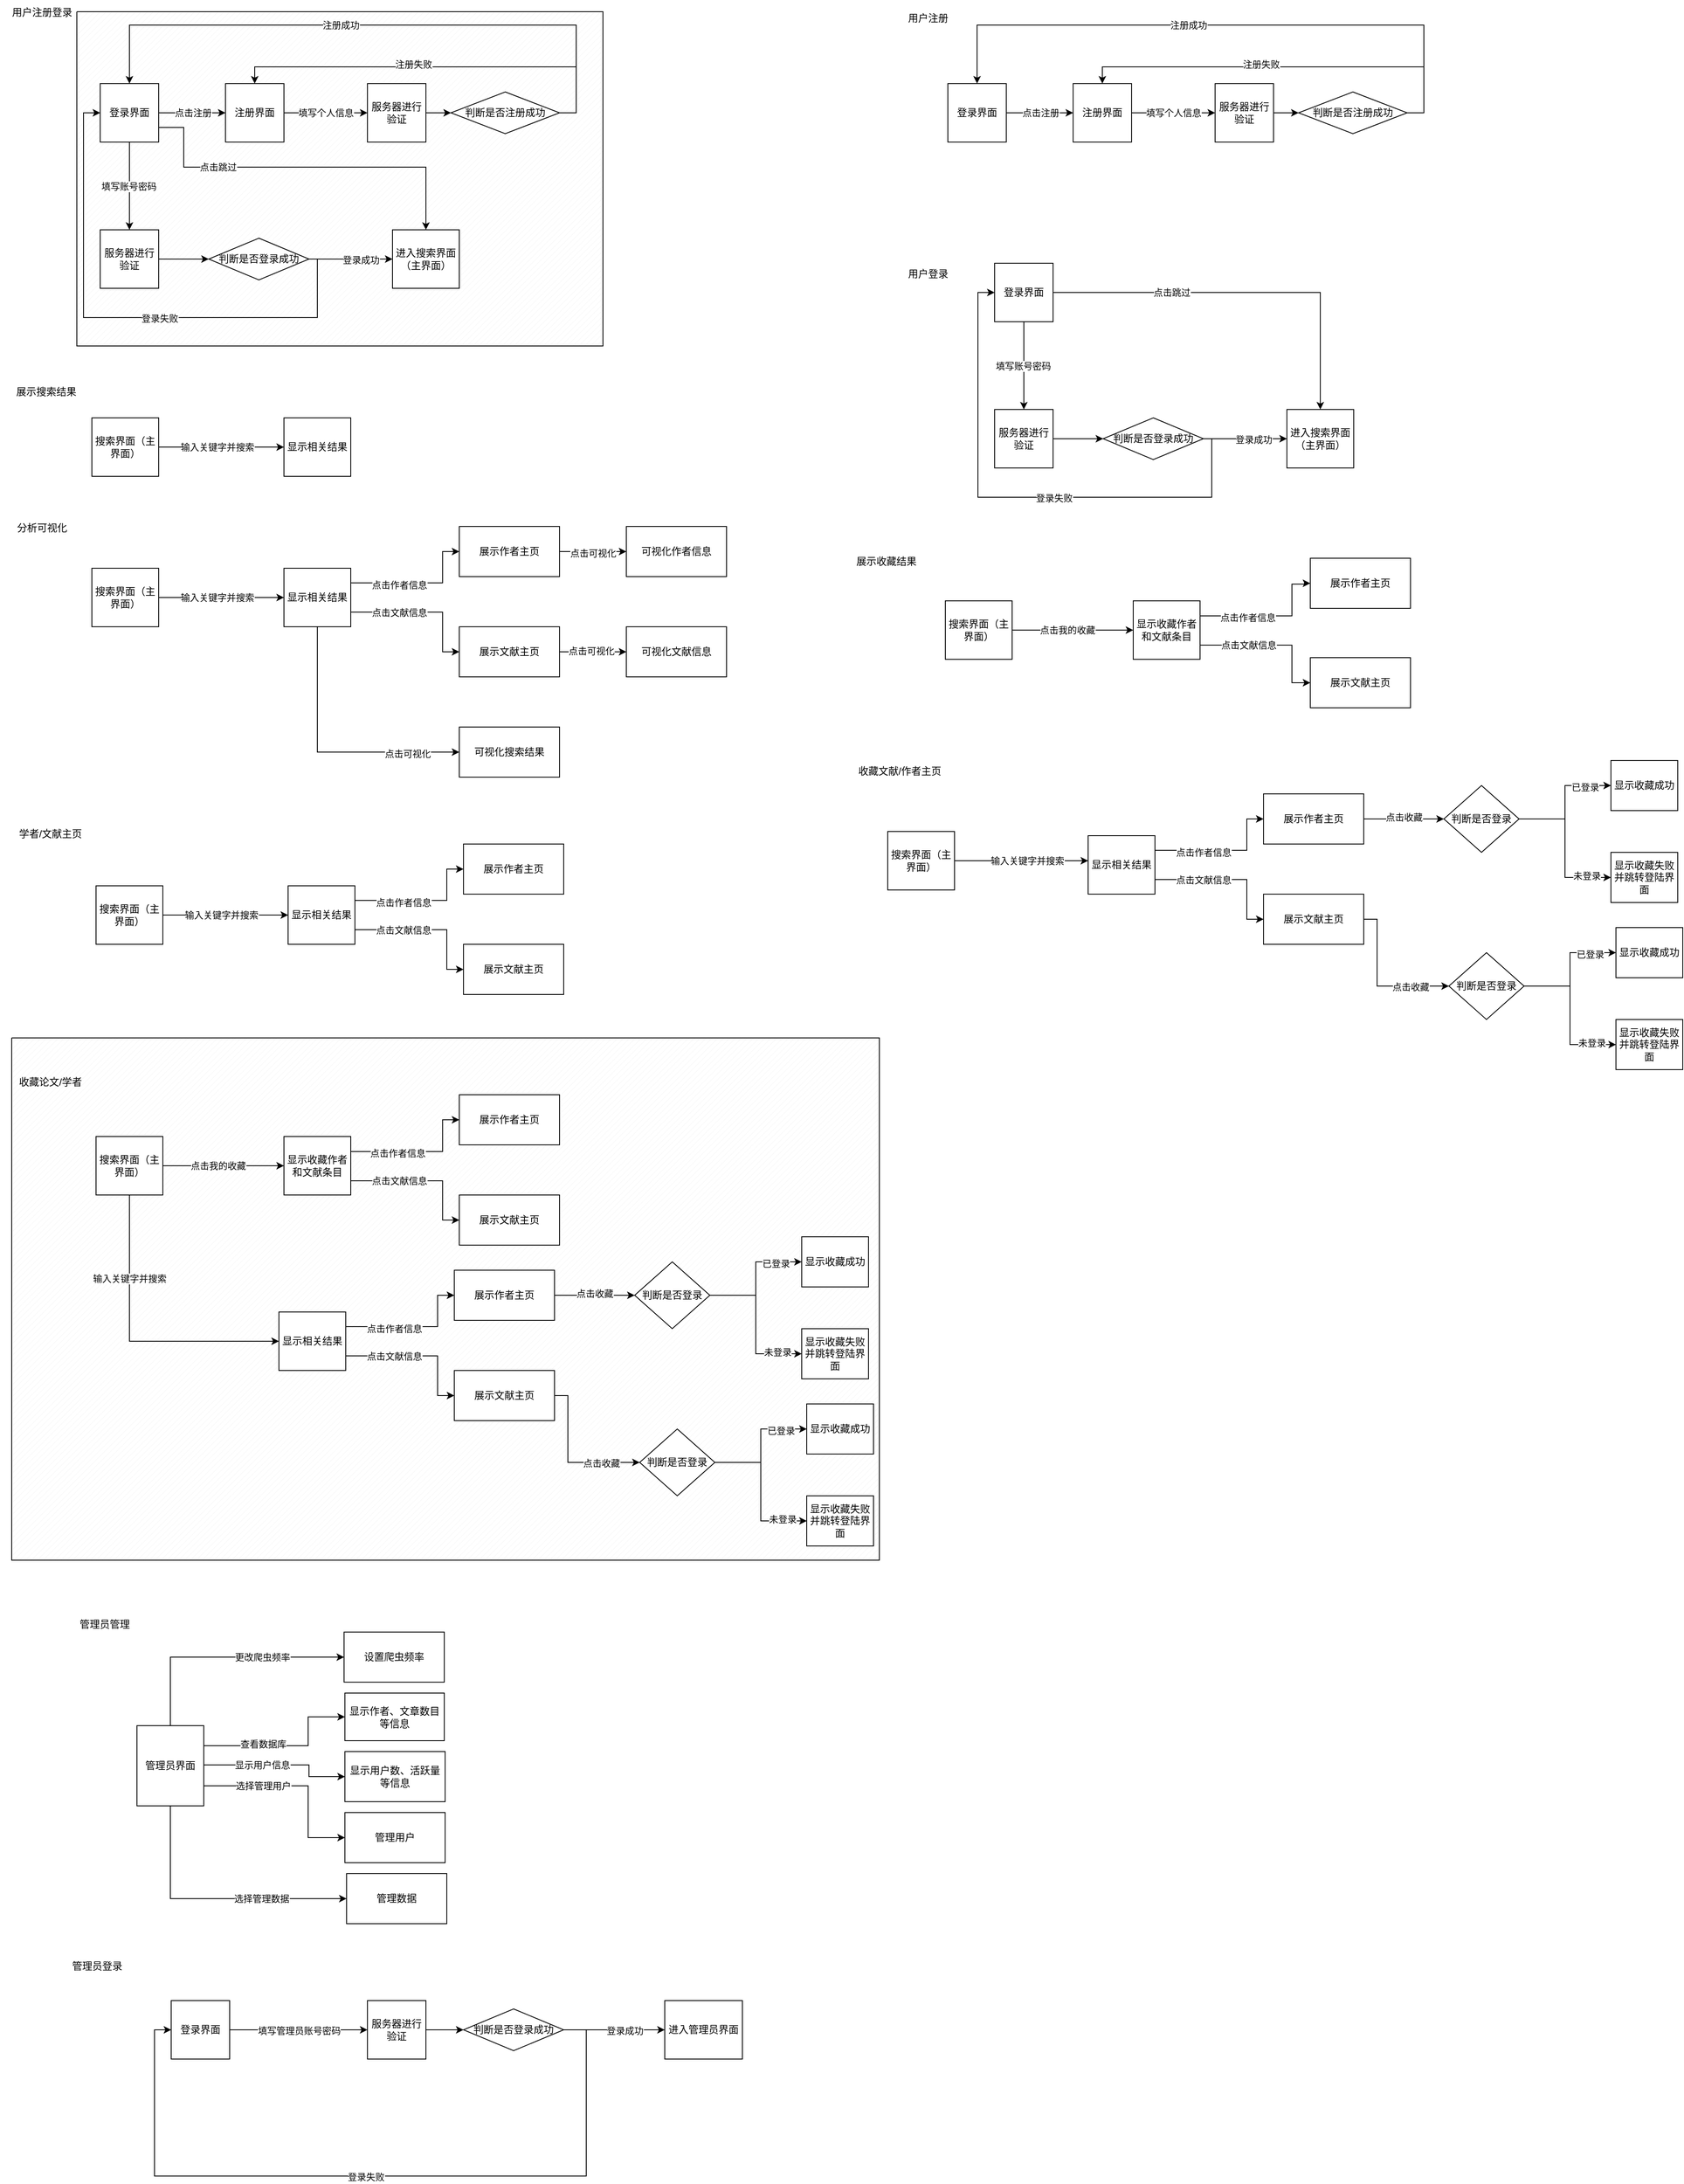 <mxfile version="21.6.8" type="device">
  <diagram name="第 1 页" id="cYKrTgz1fbFwJfubfMEa">
    <mxGraphModel dx="1202" dy="225" grid="0" gridSize="10" guides="1" tooltips="1" connect="1" arrows="1" fold="1" page="1" pageScale="1" pageWidth="827" pageHeight="1169" math="0" shadow="0">
      <root>
        <mxCell id="0" />
        <mxCell id="1" parent="0" />
        <mxCell id="VFHoytOHgN3HMJNmlEsa-107" value="" style="verticalLabelPosition=bottom;verticalAlign=top;html=1;shape=mxgraph.basic.patternFillRect;fillStyle=diag;step=5;fillStrokeWidth=0.2;fillStrokeColor=#dddddd;" vertex="1" parent="1">
          <mxGeometry x="4" y="1242" width="1039" height="625" as="geometry" />
        </mxCell>
        <mxCell id="VFHoytOHgN3HMJNmlEsa-35" value="" style="verticalLabelPosition=bottom;verticalAlign=top;html=1;shape=mxgraph.basic.patternFillRect;fillStyle=diag;step=5;fillStrokeWidth=0.2;fillStrokeColor=#dddddd;" vertex="1" parent="1">
          <mxGeometry x="82" y="14" width="630" height="400" as="geometry" />
        </mxCell>
        <mxCell id="Nai7kdZPAm9K7ObU5J8V-20" value="用户注册登录" style="text;html=1;align=center;verticalAlign=middle;resizable=0;points=[];autosize=1;strokeColor=none;fillColor=none;" parent="1" vertex="1">
          <mxGeometry x="-10" width="100" height="30" as="geometry" />
        </mxCell>
        <mxCell id="Nai7kdZPAm9K7ObU5J8V-24" style="edgeStyle=orthogonalEdgeStyle;rounded=0;orthogonalLoop=1;jettySize=auto;html=1;entryX=0;entryY=0.5;entryDx=0;entryDy=0;" parent="1" source="Nai7kdZPAm9K7ObU5J8V-21" target="Nai7kdZPAm9K7ObU5J8V-23" edge="1">
          <mxGeometry relative="1" as="geometry" />
        </mxCell>
        <mxCell id="Nai7kdZPAm9K7ObU5J8V-25" value="点击注册" style="edgeLabel;html=1;align=center;verticalAlign=middle;resizable=0;points=[];" parent="Nai7kdZPAm9K7ObU5J8V-24" vertex="1" connectable="0">
          <mxGeometry x="0.02" relative="1" as="geometry">
            <mxPoint as="offset" />
          </mxGeometry>
        </mxCell>
        <mxCell id="Nai7kdZPAm9K7ObU5J8V-32" style="edgeStyle=orthogonalEdgeStyle;rounded=0;orthogonalLoop=1;jettySize=auto;html=1;entryX=0.5;entryY=0;entryDx=0;entryDy=0;" parent="1" source="Nai7kdZPAm9K7ObU5J8V-21" target="Nai7kdZPAm9K7ObU5J8V-31" edge="1">
          <mxGeometry relative="1" as="geometry" />
        </mxCell>
        <mxCell id="Nai7kdZPAm9K7ObU5J8V-35" value="填写账号密码" style="edgeLabel;html=1;align=center;verticalAlign=middle;resizable=0;points=[];" parent="Nai7kdZPAm9K7ObU5J8V-32" vertex="1" connectable="0">
          <mxGeometry y="-1" relative="1" as="geometry">
            <mxPoint as="offset" />
          </mxGeometry>
        </mxCell>
        <mxCell id="Nai7kdZPAm9K7ObU5J8V-52" style="edgeStyle=orthogonalEdgeStyle;rounded=0;orthogonalLoop=1;jettySize=auto;html=1;exitX=1;exitY=0.75;exitDx=0;exitDy=0;entryX=0.5;entryY=0;entryDx=0;entryDy=0;" parent="1" source="Nai7kdZPAm9K7ObU5J8V-21" target="Nai7kdZPAm9K7ObU5J8V-40" edge="1">
          <mxGeometry relative="1" as="geometry">
            <Array as="points">
              <mxPoint x="210" y="153" />
              <mxPoint x="210" y="200" />
              <mxPoint x="500" y="200" />
            </Array>
          </mxGeometry>
        </mxCell>
        <mxCell id="Nai7kdZPAm9K7ObU5J8V-53" value="点击跳过" style="edgeLabel;html=1;align=center;verticalAlign=middle;resizable=0;points=[];" parent="Nai7kdZPAm9K7ObU5J8V-52" vertex="1" connectable="0">
          <mxGeometry x="-0.596" y="2" relative="1" as="geometry">
            <mxPoint x="29" y="2" as="offset" />
          </mxGeometry>
        </mxCell>
        <mxCell id="Nai7kdZPAm9K7ObU5J8V-21" value="登录界面" style="rounded=0;whiteSpace=wrap;html=1;" parent="1" vertex="1">
          <mxGeometry x="110" y="100" width="70" height="70" as="geometry" />
        </mxCell>
        <mxCell id="Nai7kdZPAm9K7ObU5J8V-28" style="edgeStyle=orthogonalEdgeStyle;rounded=0;orthogonalLoop=1;jettySize=auto;html=1;entryX=0;entryY=0.5;entryDx=0;entryDy=0;" parent="1" source="Nai7kdZPAm9K7ObU5J8V-23" target="Nai7kdZPAm9K7ObU5J8V-27" edge="1">
          <mxGeometry relative="1" as="geometry" />
        </mxCell>
        <mxCell id="Nai7kdZPAm9K7ObU5J8V-29" value="填写个人信息" style="edgeLabel;html=1;align=center;verticalAlign=middle;resizable=0;points=[];" parent="Nai7kdZPAm9K7ObU5J8V-28" vertex="1" connectable="0">
          <mxGeometry x="-0.304" y="-4" relative="1" as="geometry">
            <mxPoint x="15" y="-4" as="offset" />
          </mxGeometry>
        </mxCell>
        <mxCell id="Nai7kdZPAm9K7ObU5J8V-23" value="注册界面" style="rounded=0;whiteSpace=wrap;html=1;" parent="1" vertex="1">
          <mxGeometry x="260" y="100" width="70" height="70" as="geometry" />
        </mxCell>
        <mxCell id="Nai7kdZPAm9K7ObU5J8V-44" style="edgeStyle=orthogonalEdgeStyle;rounded=0;orthogonalLoop=1;jettySize=auto;html=1;entryX=0;entryY=0.5;entryDx=0;entryDy=0;" parent="1" source="Nai7kdZPAm9K7ObU5J8V-27" target="Nai7kdZPAm9K7ObU5J8V-43" edge="1">
          <mxGeometry relative="1" as="geometry" />
        </mxCell>
        <mxCell id="Nai7kdZPAm9K7ObU5J8V-27" value="服务器进行验证" style="rounded=0;whiteSpace=wrap;html=1;" parent="1" vertex="1">
          <mxGeometry x="430" y="100" width="70" height="70" as="geometry" />
        </mxCell>
        <mxCell id="Nai7kdZPAm9K7ObU5J8V-37" style="edgeStyle=orthogonalEdgeStyle;rounded=0;orthogonalLoop=1;jettySize=auto;html=1;entryX=0;entryY=0.5;entryDx=0;entryDy=0;" parent="1" source="Nai7kdZPAm9K7ObU5J8V-31" target="Nai7kdZPAm9K7ObU5J8V-36" edge="1">
          <mxGeometry relative="1" as="geometry" />
        </mxCell>
        <mxCell id="Nai7kdZPAm9K7ObU5J8V-31" value="服务器进行验证" style="rounded=0;whiteSpace=wrap;html=1;" parent="1" vertex="1">
          <mxGeometry x="110" y="275" width="70" height="70" as="geometry" />
        </mxCell>
        <mxCell id="Nai7kdZPAm9K7ObU5J8V-38" style="edgeStyle=orthogonalEdgeStyle;rounded=0;orthogonalLoop=1;jettySize=auto;html=1;entryX=0;entryY=0.5;entryDx=0;entryDy=0;exitX=1;exitY=0.5;exitDx=0;exitDy=0;" parent="1" source="Nai7kdZPAm9K7ObU5J8V-36" target="Nai7kdZPAm9K7ObU5J8V-21" edge="1">
          <mxGeometry relative="1" as="geometry">
            <Array as="points">
              <mxPoint x="370" y="310" />
              <mxPoint x="370" y="380" />
              <mxPoint x="90" y="380" />
              <mxPoint x="90" y="135" />
            </Array>
          </mxGeometry>
        </mxCell>
        <mxCell id="Nai7kdZPAm9K7ObU5J8V-39" value="登录失败" style="edgeLabel;html=1;align=center;verticalAlign=middle;resizable=0;points=[];" parent="Nai7kdZPAm9K7ObU5J8V-38" vertex="1" connectable="0">
          <mxGeometry x="-0.139" y="1" relative="1" as="geometry">
            <mxPoint as="offset" />
          </mxGeometry>
        </mxCell>
        <mxCell id="Nai7kdZPAm9K7ObU5J8V-41" style="edgeStyle=orthogonalEdgeStyle;rounded=0;orthogonalLoop=1;jettySize=auto;html=1;entryX=0;entryY=0.5;entryDx=0;entryDy=0;" parent="1" source="Nai7kdZPAm9K7ObU5J8V-36" target="Nai7kdZPAm9K7ObU5J8V-40" edge="1">
          <mxGeometry relative="1" as="geometry" />
        </mxCell>
        <mxCell id="Nai7kdZPAm9K7ObU5J8V-42" value="登录成功" style="edgeLabel;html=1;align=center;verticalAlign=middle;resizable=0;points=[];" parent="Nai7kdZPAm9K7ObU5J8V-41" vertex="1" connectable="0">
          <mxGeometry x="0.24" y="-1" relative="1" as="geometry">
            <mxPoint as="offset" />
          </mxGeometry>
        </mxCell>
        <mxCell id="Nai7kdZPAm9K7ObU5J8V-36" value="判断是否登录成功" style="rhombus;whiteSpace=wrap;html=1;" parent="1" vertex="1">
          <mxGeometry x="240" y="285" width="120" height="50" as="geometry" />
        </mxCell>
        <mxCell id="Nai7kdZPAm9K7ObU5J8V-40" value="进入搜索界面（主界面）" style="rounded=0;whiteSpace=wrap;html=1;" parent="1" vertex="1">
          <mxGeometry x="460" y="275" width="80" height="70" as="geometry" />
        </mxCell>
        <mxCell id="Nai7kdZPAm9K7ObU5J8V-45" style="edgeStyle=orthogonalEdgeStyle;rounded=0;orthogonalLoop=1;jettySize=auto;html=1;entryX=0.5;entryY=0;entryDx=0;entryDy=0;" parent="1" source="Nai7kdZPAm9K7ObU5J8V-43" target="Nai7kdZPAm9K7ObU5J8V-23" edge="1">
          <mxGeometry relative="1" as="geometry">
            <Array as="points">
              <mxPoint x="680" y="135" />
              <mxPoint x="680" y="80" />
              <mxPoint x="295" y="80" />
            </Array>
          </mxGeometry>
        </mxCell>
        <mxCell id="Nai7kdZPAm9K7ObU5J8V-46" value="注册失败" style="edgeLabel;html=1;align=center;verticalAlign=middle;resizable=0;points=[];" parent="Nai7kdZPAm9K7ObU5J8V-45" vertex="1" connectable="0">
          <mxGeometry x="0.13" y="-3" relative="1" as="geometry">
            <mxPoint x="1" as="offset" />
          </mxGeometry>
        </mxCell>
        <mxCell id="Nai7kdZPAm9K7ObU5J8V-49" style="edgeStyle=orthogonalEdgeStyle;rounded=0;orthogonalLoop=1;jettySize=auto;html=1;entryX=0.5;entryY=0;entryDx=0;entryDy=0;" parent="1" source="Nai7kdZPAm9K7ObU5J8V-43" target="Nai7kdZPAm9K7ObU5J8V-21" edge="1">
          <mxGeometry relative="1" as="geometry">
            <Array as="points">
              <mxPoint x="680" y="135" />
              <mxPoint x="680" y="30" />
              <mxPoint x="145" y="30" />
            </Array>
          </mxGeometry>
        </mxCell>
        <mxCell id="Nai7kdZPAm9K7ObU5J8V-50" value="注册成功" style="edgeLabel;html=1;align=center;verticalAlign=middle;resizable=0;points=[];" parent="Nai7kdZPAm9K7ObU5J8V-49" vertex="1" connectable="0">
          <mxGeometry x="0.116" relative="1" as="geometry">
            <mxPoint as="offset" />
          </mxGeometry>
        </mxCell>
        <mxCell id="Nai7kdZPAm9K7ObU5J8V-43" value="判断是否注册成功" style="rhombus;whiteSpace=wrap;html=1;" parent="1" vertex="1">
          <mxGeometry x="530" y="110" width="130" height="50" as="geometry" />
        </mxCell>
        <mxCell id="Nai7kdZPAm9K7ObU5J8V-58" style="edgeStyle=orthogonalEdgeStyle;rounded=0;orthogonalLoop=1;jettySize=auto;html=1;" parent="1" source="Nai7kdZPAm9K7ObU5J8V-54" target="Nai7kdZPAm9K7ObU5J8V-57" edge="1">
          <mxGeometry relative="1" as="geometry" />
        </mxCell>
        <mxCell id="Nai7kdZPAm9K7ObU5J8V-59" value="输入关键字并搜索" style="edgeLabel;html=1;align=center;verticalAlign=middle;resizable=0;points=[];" parent="Nai7kdZPAm9K7ObU5J8V-58" vertex="1" connectable="0">
          <mxGeometry x="-0.418" y="-1" relative="1" as="geometry">
            <mxPoint x="26" y="-1" as="offset" />
          </mxGeometry>
        </mxCell>
        <mxCell id="Nai7kdZPAm9K7ObU5J8V-54" value="搜索界面（主界面）" style="rounded=0;whiteSpace=wrap;html=1;" parent="1" vertex="1">
          <mxGeometry x="100" y="500" width="80" height="70" as="geometry" />
        </mxCell>
        <mxCell id="Nai7kdZPAm9K7ObU5J8V-55" value="&lt;div&gt;展示搜索结果&lt;/div&gt;" style="text;html=1;align=center;verticalAlign=middle;resizable=0;points=[];autosize=1;strokeColor=none;fillColor=none;" parent="1" vertex="1">
          <mxGeometry y="456" width="90" height="26" as="geometry" />
        </mxCell>
        <mxCell id="Nai7kdZPAm9K7ObU5J8V-57" value="显示相关结果" style="rounded=0;whiteSpace=wrap;html=1;" parent="1" vertex="1">
          <mxGeometry x="330" y="500" width="80" height="70" as="geometry" />
        </mxCell>
        <mxCell id="Nai7kdZPAm9K7ObU5J8V-60" value="&lt;div&gt;分析可视化&lt;/div&gt;&lt;div&gt;&lt;br&gt;&lt;/div&gt;" style="text;html=1;align=center;verticalAlign=middle;resizable=0;points=[];autosize=1;strokeColor=none;fillColor=none;" parent="1" vertex="1">
          <mxGeometry y="619" width="80" height="40" as="geometry" />
        </mxCell>
        <mxCell id="Nai7kdZPAm9K7ObU5J8V-62" style="edgeStyle=orthogonalEdgeStyle;rounded=0;orthogonalLoop=1;jettySize=auto;html=1;" parent="1" source="Nai7kdZPAm9K7ObU5J8V-64" target="Nai7kdZPAm9K7ObU5J8V-65" edge="1">
          <mxGeometry relative="1" as="geometry" />
        </mxCell>
        <mxCell id="Nai7kdZPAm9K7ObU5J8V-63" value="输入关键字并搜索" style="edgeLabel;html=1;align=center;verticalAlign=middle;resizable=0;points=[];" parent="Nai7kdZPAm9K7ObU5J8V-62" vertex="1" connectable="0">
          <mxGeometry x="-0.418" y="-1" relative="1" as="geometry">
            <mxPoint x="26" y="-1" as="offset" />
          </mxGeometry>
        </mxCell>
        <mxCell id="Nai7kdZPAm9K7ObU5J8V-64" value="搜索界面（主界面）" style="rounded=0;whiteSpace=wrap;html=1;" parent="1" vertex="1">
          <mxGeometry x="100" y="680" width="80" height="70" as="geometry" />
        </mxCell>
        <mxCell id="Nai7kdZPAm9K7ObU5J8V-66" style="edgeStyle=orthogonalEdgeStyle;rounded=0;orthogonalLoop=1;jettySize=auto;html=1;exitX=1;exitY=0.25;exitDx=0;exitDy=0;entryX=0;entryY=0.5;entryDx=0;entryDy=0;" parent="1" source="Nai7kdZPAm9K7ObU5J8V-65" target="Nai7kdZPAm9K7ObU5J8V-70" edge="1">
          <mxGeometry relative="1" as="geometry">
            <mxPoint x="510" y="640" as="targetPoint" />
            <Array as="points">
              <mxPoint x="520" y="698" />
              <mxPoint x="520" y="660" />
            </Array>
          </mxGeometry>
        </mxCell>
        <mxCell id="Nai7kdZPAm9K7ObU5J8V-67" value="点击作者信息" style="edgeLabel;html=1;align=center;verticalAlign=middle;resizable=0;points=[];" parent="Nai7kdZPAm9K7ObU5J8V-66" vertex="1" connectable="0">
          <mxGeometry x="-0.456" y="-2" relative="1" as="geometry">
            <mxPoint x="12" as="offset" />
          </mxGeometry>
        </mxCell>
        <mxCell id="Nai7kdZPAm9K7ObU5J8V-68" style="edgeStyle=orthogonalEdgeStyle;rounded=0;orthogonalLoop=1;jettySize=auto;html=1;exitX=1;exitY=0.75;exitDx=0;exitDy=0;entryX=0;entryY=0.5;entryDx=0;entryDy=0;" parent="1" source="Nai7kdZPAm9K7ObU5J8V-65" target="Nai7kdZPAm9K7ObU5J8V-71" edge="1">
          <mxGeometry relative="1" as="geometry">
            <mxPoint x="510" y="800" as="targetPoint" />
            <Array as="points">
              <mxPoint x="520" y="733" />
              <mxPoint x="520" y="780" />
            </Array>
          </mxGeometry>
        </mxCell>
        <mxCell id="Nai7kdZPAm9K7ObU5J8V-69" value="点击文献信息" style="edgeLabel;html=1;align=center;verticalAlign=middle;resizable=0;points=[];" parent="Nai7kdZPAm9K7ObU5J8V-68" vertex="1" connectable="0">
          <mxGeometry x="-0.488" relative="1" as="geometry">
            <mxPoint x="12" as="offset" />
          </mxGeometry>
        </mxCell>
        <mxCell id="Nai7kdZPAm9K7ObU5J8V-80" style="edgeStyle=orthogonalEdgeStyle;rounded=0;orthogonalLoop=1;jettySize=auto;html=1;entryX=0;entryY=0.5;entryDx=0;entryDy=0;" parent="1" source="Nai7kdZPAm9K7ObU5J8V-65" target="Nai7kdZPAm9K7ObU5J8V-81" edge="1">
          <mxGeometry relative="1" as="geometry">
            <mxPoint x="480" y="870" as="targetPoint" />
            <Array as="points">
              <mxPoint x="370" y="900" />
            </Array>
          </mxGeometry>
        </mxCell>
        <mxCell id="Nai7kdZPAm9K7ObU5J8V-82" value="点击可视化" style="edgeLabel;html=1;align=center;verticalAlign=middle;resizable=0;points=[];" parent="Nai7kdZPAm9K7ObU5J8V-80" vertex="1" connectable="0">
          <mxGeometry x="0.613" y="-2" relative="1" as="geometry">
            <mxPoint as="offset" />
          </mxGeometry>
        </mxCell>
        <mxCell id="Nai7kdZPAm9K7ObU5J8V-65" value="显示相关结果" style="rounded=0;whiteSpace=wrap;html=1;" parent="1" vertex="1">
          <mxGeometry x="330" y="680" width="80" height="70" as="geometry" />
        </mxCell>
        <mxCell id="Nai7kdZPAm9K7ObU5J8V-72" style="edgeStyle=orthogonalEdgeStyle;rounded=0;orthogonalLoop=1;jettySize=auto;html=1;entryX=0;entryY=0.5;entryDx=0;entryDy=0;" parent="1" source="Nai7kdZPAm9K7ObU5J8V-70" target="Nai7kdZPAm9K7ObU5J8V-74" edge="1">
          <mxGeometry relative="1" as="geometry">
            <mxPoint x="700" y="660" as="targetPoint" />
          </mxGeometry>
        </mxCell>
        <mxCell id="Nai7kdZPAm9K7ObU5J8V-78" value="点击可视化" style="edgeLabel;html=1;align=center;verticalAlign=middle;resizable=0;points=[];" parent="Nai7kdZPAm9K7ObU5J8V-72" vertex="1" connectable="0">
          <mxGeometry y="-2" relative="1" as="geometry">
            <mxPoint as="offset" />
          </mxGeometry>
        </mxCell>
        <mxCell id="Nai7kdZPAm9K7ObU5J8V-70" value="展示作者主页" style="rounded=0;whiteSpace=wrap;html=1;" parent="1" vertex="1">
          <mxGeometry x="540" y="630" width="120" height="60" as="geometry" />
        </mxCell>
        <mxCell id="Nai7kdZPAm9K7ObU5J8V-73" style="edgeStyle=orthogonalEdgeStyle;rounded=0;orthogonalLoop=1;jettySize=auto;html=1;entryX=0;entryY=0.5;entryDx=0;entryDy=0;" parent="1" source="Nai7kdZPAm9K7ObU5J8V-71" target="Nai7kdZPAm9K7ObU5J8V-75" edge="1">
          <mxGeometry relative="1" as="geometry">
            <mxPoint x="700" y="780" as="targetPoint" />
          </mxGeometry>
        </mxCell>
        <mxCell id="Nai7kdZPAm9K7ObU5J8V-79" value="点击可视化" style="edgeLabel;html=1;align=center;verticalAlign=middle;resizable=0;points=[];" parent="Nai7kdZPAm9K7ObU5J8V-73" vertex="1" connectable="0">
          <mxGeometry x="-0.05" y="1" relative="1" as="geometry">
            <mxPoint as="offset" />
          </mxGeometry>
        </mxCell>
        <mxCell id="Nai7kdZPAm9K7ObU5J8V-71" value="展示文献主页" style="rounded=0;whiteSpace=wrap;html=1;" parent="1" vertex="1">
          <mxGeometry x="540" y="750" width="120" height="60" as="geometry" />
        </mxCell>
        <mxCell id="Nai7kdZPAm9K7ObU5J8V-74" value="可视化作者信息" style="rounded=0;whiteSpace=wrap;html=1;" parent="1" vertex="1">
          <mxGeometry x="740" y="630" width="120" height="60" as="geometry" />
        </mxCell>
        <mxCell id="Nai7kdZPAm9K7ObU5J8V-75" value="可视化文献信息" style="rounded=0;whiteSpace=wrap;html=1;" parent="1" vertex="1">
          <mxGeometry x="740" y="750" width="120" height="60" as="geometry" />
        </mxCell>
        <mxCell id="Nai7kdZPAm9K7ObU5J8V-81" value="可视化搜索结果" style="rounded=0;whiteSpace=wrap;html=1;" parent="1" vertex="1">
          <mxGeometry x="540" y="870" width="120" height="60" as="geometry" />
        </mxCell>
        <mxCell id="Nai7kdZPAm9K7ObU5J8V-83" value="&lt;div&gt;学者/文献主页&lt;/div&gt;&lt;div&gt;&lt;br&gt;&lt;/div&gt;" style="text;html=1;align=center;verticalAlign=middle;resizable=0;points=[];autosize=1;strokeColor=none;fillColor=none;rotation=0;" parent="1" vertex="1">
          <mxGeometry y="985" width="100" height="40" as="geometry" />
        </mxCell>
        <mxCell id="Nai7kdZPAm9K7ObU5J8V-84" style="edgeStyle=orthogonalEdgeStyle;rounded=0;orthogonalLoop=1;jettySize=auto;html=1;" parent="1" source="Nai7kdZPAm9K7ObU5J8V-86" target="Nai7kdZPAm9K7ObU5J8V-91" edge="1">
          <mxGeometry relative="1" as="geometry" />
        </mxCell>
        <mxCell id="Nai7kdZPAm9K7ObU5J8V-85" value="输入关键字并搜索" style="edgeLabel;html=1;align=center;verticalAlign=middle;resizable=0;points=[];" parent="Nai7kdZPAm9K7ObU5J8V-84" vertex="1" connectable="0">
          <mxGeometry x="-0.418" y="-1" relative="1" as="geometry">
            <mxPoint x="26" y="-1" as="offset" />
          </mxGeometry>
        </mxCell>
        <mxCell id="Nai7kdZPAm9K7ObU5J8V-86" value="搜索界面（主界面）" style="rounded=0;whiteSpace=wrap;html=1;" parent="1" vertex="1">
          <mxGeometry x="105" y="1060" width="80" height="70" as="geometry" />
        </mxCell>
        <mxCell id="Nai7kdZPAm9K7ObU5J8V-87" style="edgeStyle=orthogonalEdgeStyle;rounded=0;orthogonalLoop=1;jettySize=auto;html=1;exitX=1;exitY=0.25;exitDx=0;exitDy=0;entryX=0;entryY=0.5;entryDx=0;entryDy=0;" parent="1" source="Nai7kdZPAm9K7ObU5J8V-91" target="Nai7kdZPAm9K7ObU5J8V-94" edge="1">
          <mxGeometry relative="1" as="geometry">
            <mxPoint x="515" y="1020" as="targetPoint" />
            <Array as="points">
              <mxPoint x="525" y="1078" />
              <mxPoint x="525" y="1040" />
            </Array>
          </mxGeometry>
        </mxCell>
        <mxCell id="Nai7kdZPAm9K7ObU5J8V-88" value="点击作者信息" style="edgeLabel;html=1;align=center;verticalAlign=middle;resizable=0;points=[];" parent="Nai7kdZPAm9K7ObU5J8V-87" vertex="1" connectable="0">
          <mxGeometry x="-0.456" y="-2" relative="1" as="geometry">
            <mxPoint x="12" as="offset" />
          </mxGeometry>
        </mxCell>
        <mxCell id="Nai7kdZPAm9K7ObU5J8V-89" style="edgeStyle=orthogonalEdgeStyle;rounded=0;orthogonalLoop=1;jettySize=auto;html=1;exitX=1;exitY=0.75;exitDx=0;exitDy=0;entryX=0;entryY=0.5;entryDx=0;entryDy=0;" parent="1" source="Nai7kdZPAm9K7ObU5J8V-91" target="Nai7kdZPAm9K7ObU5J8V-97" edge="1">
          <mxGeometry relative="1" as="geometry">
            <mxPoint x="515" y="1180" as="targetPoint" />
            <Array as="points">
              <mxPoint x="525" y="1113" />
              <mxPoint x="525" y="1160" />
            </Array>
          </mxGeometry>
        </mxCell>
        <mxCell id="Nai7kdZPAm9K7ObU5J8V-90" value="点击文献信息" style="edgeLabel;html=1;align=center;verticalAlign=middle;resizable=0;points=[];" parent="Nai7kdZPAm9K7ObU5J8V-89" vertex="1" connectable="0">
          <mxGeometry x="-0.488" relative="1" as="geometry">
            <mxPoint x="12" as="offset" />
          </mxGeometry>
        </mxCell>
        <mxCell id="Nai7kdZPAm9K7ObU5J8V-91" value="显示相关结果" style="rounded=0;whiteSpace=wrap;html=1;" parent="1" vertex="1">
          <mxGeometry x="335" y="1060" width="80" height="70" as="geometry" />
        </mxCell>
        <mxCell id="Nai7kdZPAm9K7ObU5J8V-94" value="展示作者主页" style="rounded=0;whiteSpace=wrap;html=1;" parent="1" vertex="1">
          <mxGeometry x="545" y="1010" width="120" height="60" as="geometry" />
        </mxCell>
        <mxCell id="Nai7kdZPAm9K7ObU5J8V-97" value="展示文献主页" style="rounded=0;whiteSpace=wrap;html=1;" parent="1" vertex="1">
          <mxGeometry x="545" y="1130" width="120" height="60" as="geometry" />
        </mxCell>
        <mxCell id="Nai7kdZPAm9K7ObU5J8V-100" value="收藏论文/学者" style="text;html=1;align=center;verticalAlign=middle;resizable=0;points=[];autosize=1;strokeColor=none;fillColor=none;" parent="1" vertex="1">
          <mxGeometry y="1280" width="100" height="30" as="geometry" />
        </mxCell>
        <mxCell id="Nai7kdZPAm9K7ObU5J8V-102" style="edgeStyle=orthogonalEdgeStyle;rounded=0;orthogonalLoop=1;jettySize=auto;html=1;entryX=0;entryY=0.5;entryDx=0;entryDy=0;" parent="1" source="Nai7kdZPAm9K7ObU5J8V-101" target="Nai7kdZPAm9K7ObU5J8V-105" edge="1">
          <mxGeometry relative="1" as="geometry">
            <mxPoint x="280" y="1395" as="targetPoint" />
          </mxGeometry>
        </mxCell>
        <mxCell id="Nai7kdZPAm9K7ObU5J8V-103" value="点击我的收藏" style="edgeLabel;html=1;align=center;verticalAlign=middle;resizable=0;points=[];" parent="Nai7kdZPAm9K7ObU5J8V-102" vertex="1" connectable="0">
          <mxGeometry x="-0.146" y="3" relative="1" as="geometry">
            <mxPoint x="4" y="3" as="offset" />
          </mxGeometry>
        </mxCell>
        <mxCell id="Nai7kdZPAm9K7ObU5J8V-101" value="搜索界面（主界面）" style="rounded=0;whiteSpace=wrap;html=1;" parent="1" vertex="1">
          <mxGeometry x="105" y="1360" width="80" height="70" as="geometry" />
        </mxCell>
        <mxCell id="Nai7kdZPAm9K7ObU5J8V-105" value="显示收藏作者和文献条目" style="rounded=0;whiteSpace=wrap;html=1;" parent="1" vertex="1">
          <mxGeometry x="330" y="1360" width="80" height="70" as="geometry" />
        </mxCell>
        <mxCell id="Nai7kdZPAm9K7ObU5J8V-108" style="edgeStyle=orthogonalEdgeStyle;rounded=0;orthogonalLoop=1;jettySize=auto;html=1;entryX=0;entryY=0.5;entryDx=0;entryDy=0;" parent="1" target="Nai7kdZPAm9K7ObU5J8V-112" edge="1">
          <mxGeometry relative="1" as="geometry">
            <mxPoint x="510" y="1320" as="targetPoint" />
            <Array as="points">
              <mxPoint x="520" y="1378" />
              <mxPoint x="520" y="1340" />
            </Array>
            <mxPoint x="410" y="1380" as="sourcePoint" />
          </mxGeometry>
        </mxCell>
        <mxCell id="Nai7kdZPAm9K7ObU5J8V-109" value="点击作者信息" style="edgeLabel;html=1;align=center;verticalAlign=middle;resizable=0;points=[];" parent="Nai7kdZPAm9K7ObU5J8V-108" vertex="1" connectable="0">
          <mxGeometry x="-0.456" y="-2" relative="1" as="geometry">
            <mxPoint x="12" as="offset" />
          </mxGeometry>
        </mxCell>
        <mxCell id="Nai7kdZPAm9K7ObU5J8V-110" style="edgeStyle=orthogonalEdgeStyle;rounded=0;orthogonalLoop=1;jettySize=auto;html=1;exitX=1;exitY=0.75;exitDx=0;exitDy=0;entryX=0;entryY=0.5;entryDx=0;entryDy=0;" parent="1" target="Nai7kdZPAm9K7ObU5J8V-113" edge="1">
          <mxGeometry relative="1" as="geometry">
            <mxPoint x="510" y="1480" as="targetPoint" />
            <Array as="points">
              <mxPoint x="520" y="1413" />
              <mxPoint x="520" y="1460" />
            </Array>
            <mxPoint x="410" y="1413" as="sourcePoint" />
          </mxGeometry>
        </mxCell>
        <mxCell id="Nai7kdZPAm9K7ObU5J8V-111" value="点击文献信息" style="edgeLabel;html=1;align=center;verticalAlign=middle;resizable=0;points=[];" parent="Nai7kdZPAm9K7ObU5J8V-110" vertex="1" connectable="0">
          <mxGeometry x="-0.488" relative="1" as="geometry">
            <mxPoint x="12" as="offset" />
          </mxGeometry>
        </mxCell>
        <mxCell id="Nai7kdZPAm9K7ObU5J8V-112" value="展示作者主页" style="rounded=0;whiteSpace=wrap;html=1;" parent="1" vertex="1">
          <mxGeometry x="540" y="1310" width="120" height="60" as="geometry" />
        </mxCell>
        <mxCell id="Nai7kdZPAm9K7ObU5J8V-113" value="展示文献主页" style="rounded=0;whiteSpace=wrap;html=1;" parent="1" vertex="1">
          <mxGeometry x="540" y="1430" width="120" height="60" as="geometry" />
        </mxCell>
        <mxCell id="Nai7kdZPAm9K7ObU5J8V-114" style="edgeStyle=orthogonalEdgeStyle;rounded=0;orthogonalLoop=1;jettySize=auto;html=1;exitX=0.5;exitY=1;exitDx=0;exitDy=0;" parent="1" source="Nai7kdZPAm9K7ObU5J8V-101" target="Nai7kdZPAm9K7ObU5J8V-120" edge="1">
          <mxGeometry relative="1" as="geometry">
            <mxPoint x="174" y="1605" as="sourcePoint" />
            <Array as="points">
              <mxPoint x="145" y="1605" />
            </Array>
          </mxGeometry>
        </mxCell>
        <mxCell id="Nai7kdZPAm9K7ObU5J8V-115" value="输入关键字并搜索" style="edgeLabel;html=1;align=center;verticalAlign=middle;resizable=0;points=[];" parent="Nai7kdZPAm9K7ObU5J8V-114" vertex="1" connectable="0">
          <mxGeometry x="-0.418" y="-1" relative="1" as="geometry">
            <mxPoint x="1" y="-3" as="offset" />
          </mxGeometry>
        </mxCell>
        <mxCell id="Nai7kdZPAm9K7ObU5J8V-116" style="edgeStyle=orthogonalEdgeStyle;rounded=0;orthogonalLoop=1;jettySize=auto;html=1;exitX=1;exitY=0.25;exitDx=0;exitDy=0;entryX=0;entryY=0.5;entryDx=0;entryDy=0;" parent="1" source="Nai7kdZPAm9K7ObU5J8V-120" target="Nai7kdZPAm9K7ObU5J8V-121" edge="1">
          <mxGeometry relative="1" as="geometry">
            <mxPoint x="504" y="1530" as="targetPoint" />
            <Array as="points">
              <mxPoint x="514" y="1588" />
              <mxPoint x="514" y="1550" />
            </Array>
          </mxGeometry>
        </mxCell>
        <mxCell id="Nai7kdZPAm9K7ObU5J8V-117" value="点击作者信息" style="edgeLabel;html=1;align=center;verticalAlign=middle;resizable=0;points=[];" parent="Nai7kdZPAm9K7ObU5J8V-116" vertex="1" connectable="0">
          <mxGeometry x="-0.456" y="-2" relative="1" as="geometry">
            <mxPoint x="12" as="offset" />
          </mxGeometry>
        </mxCell>
        <mxCell id="Nai7kdZPAm9K7ObU5J8V-118" style="edgeStyle=orthogonalEdgeStyle;rounded=0;orthogonalLoop=1;jettySize=auto;html=1;exitX=1;exitY=0.75;exitDx=0;exitDy=0;entryX=0;entryY=0.5;entryDx=0;entryDy=0;" parent="1" source="Nai7kdZPAm9K7ObU5J8V-120" target="Nai7kdZPAm9K7ObU5J8V-122" edge="1">
          <mxGeometry relative="1" as="geometry">
            <mxPoint x="504" y="1690" as="targetPoint" />
            <Array as="points">
              <mxPoint x="514" y="1623" />
              <mxPoint x="514" y="1670" />
            </Array>
          </mxGeometry>
        </mxCell>
        <mxCell id="Nai7kdZPAm9K7ObU5J8V-119" value="点击文献信息" style="edgeLabel;html=1;align=center;verticalAlign=middle;resizable=0;points=[];" parent="Nai7kdZPAm9K7ObU5J8V-118" vertex="1" connectable="0">
          <mxGeometry x="-0.488" relative="1" as="geometry">
            <mxPoint x="12" as="offset" />
          </mxGeometry>
        </mxCell>
        <mxCell id="Nai7kdZPAm9K7ObU5J8V-120" value="显示相关结果" style="rounded=0;whiteSpace=wrap;html=1;" parent="1" vertex="1">
          <mxGeometry x="324" y="1570" width="80" height="70" as="geometry" />
        </mxCell>
        <mxCell id="Nai7kdZPAm9K7ObU5J8V-123" style="edgeStyle=orthogonalEdgeStyle;rounded=0;orthogonalLoop=1;jettySize=auto;html=1;entryX=0;entryY=0.5;entryDx=0;entryDy=0;" parent="1" source="Nai7kdZPAm9K7ObU5J8V-121" target="Nai7kdZPAm9K7ObU5J8V-126" edge="1">
          <mxGeometry relative="1" as="geometry">
            <mxPoint x="740" y="1550" as="targetPoint" />
          </mxGeometry>
        </mxCell>
        <mxCell id="Nai7kdZPAm9K7ObU5J8V-124" value="点击收藏" style="edgeLabel;html=1;align=center;verticalAlign=middle;resizable=0;points=[];" parent="Nai7kdZPAm9K7ObU5J8V-123" vertex="1" connectable="0">
          <mxGeometry x="-0.008" y="1" relative="1" as="geometry">
            <mxPoint y="-1" as="offset" />
          </mxGeometry>
        </mxCell>
        <mxCell id="Nai7kdZPAm9K7ObU5J8V-121" value="展示作者主页" style="rounded=0;whiteSpace=wrap;html=1;" parent="1" vertex="1">
          <mxGeometry x="534" y="1520" width="120" height="60" as="geometry" />
        </mxCell>
        <mxCell id="Nai7kdZPAm9K7ObU5J8V-122" value="展示文献主页" style="rounded=0;whiteSpace=wrap;html=1;" parent="1" vertex="1">
          <mxGeometry x="534" y="1640" width="120" height="60" as="geometry" />
        </mxCell>
        <mxCell id="Nai7kdZPAm9K7ObU5J8V-128" style="edgeStyle=orthogonalEdgeStyle;rounded=0;orthogonalLoop=1;jettySize=auto;html=1;entryX=0;entryY=0.5;entryDx=0;entryDy=0;" parent="1" source="Nai7kdZPAm9K7ObU5J8V-126" target="Nai7kdZPAm9K7ObU5J8V-130" edge="1">
          <mxGeometry relative="1" as="geometry">
            <mxPoint x="940" y="1510" as="targetPoint" />
          </mxGeometry>
        </mxCell>
        <mxCell id="Nai7kdZPAm9K7ObU5J8V-133" value="已登录" style="edgeLabel;html=1;align=center;verticalAlign=middle;resizable=0;points=[];" parent="Nai7kdZPAm9K7ObU5J8V-128" vertex="1" connectable="0">
          <mxGeometry x="0.584" y="-2" relative="1" as="geometry">
            <mxPoint as="offset" />
          </mxGeometry>
        </mxCell>
        <mxCell id="Nai7kdZPAm9K7ObU5J8V-135" style="edgeStyle=orthogonalEdgeStyle;rounded=0;orthogonalLoop=1;jettySize=auto;html=1;" parent="1" source="Nai7kdZPAm9K7ObU5J8V-126" target="Nai7kdZPAm9K7ObU5J8V-134" edge="1">
          <mxGeometry relative="1" as="geometry" />
        </mxCell>
        <mxCell id="Nai7kdZPAm9K7ObU5J8V-136" value="未登录" style="edgeLabel;html=1;align=center;verticalAlign=middle;resizable=0;points=[];" parent="Nai7kdZPAm9K7ObU5J8V-135" vertex="1" connectable="0">
          <mxGeometry x="0.676" y="2" relative="1" as="geometry">
            <mxPoint as="offset" />
          </mxGeometry>
        </mxCell>
        <mxCell id="Nai7kdZPAm9K7ObU5J8V-126" value="判断是否登录" style="rhombus;whiteSpace=wrap;html=1;" parent="1" vertex="1">
          <mxGeometry x="750" y="1510" width="90" height="80" as="geometry" />
        </mxCell>
        <mxCell id="Nai7kdZPAm9K7ObU5J8V-130" value="显示收藏成功" style="rounded=0;whiteSpace=wrap;html=1;" parent="1" vertex="1">
          <mxGeometry x="950" y="1480" width="80" height="60" as="geometry" />
        </mxCell>
        <mxCell id="Nai7kdZPAm9K7ObU5J8V-134" value="显示收藏失败并跳转登陆界面" style="rounded=0;whiteSpace=wrap;html=1;" parent="1" vertex="1">
          <mxGeometry x="950" y="1590" width="80" height="60" as="geometry" />
        </mxCell>
        <mxCell id="Nai7kdZPAm9K7ObU5J8V-138" style="edgeStyle=orthogonalEdgeStyle;rounded=0;orthogonalLoop=1;jettySize=auto;html=1;entryX=0;entryY=0.5;entryDx=0;entryDy=0;exitX=1;exitY=0.5;exitDx=0;exitDy=0;" parent="1" source="Nai7kdZPAm9K7ObU5J8V-122" target="Nai7kdZPAm9K7ObU5J8V-144" edge="1">
          <mxGeometry relative="1" as="geometry">
            <mxPoint x="746" y="1750" as="targetPoint" />
            <mxPoint x="660" y="1750" as="sourcePoint" />
            <Array as="points">
              <mxPoint x="670" y="1670" />
              <mxPoint x="670" y="1750" />
            </Array>
          </mxGeometry>
        </mxCell>
        <mxCell id="Nai7kdZPAm9K7ObU5J8V-139" value="点击收藏" style="edgeLabel;html=1;align=center;verticalAlign=middle;resizable=0;points=[];" parent="Nai7kdZPAm9K7ObU5J8V-138" vertex="1" connectable="0">
          <mxGeometry x="-0.008" y="1" relative="1" as="geometry">
            <mxPoint x="39" y="6" as="offset" />
          </mxGeometry>
        </mxCell>
        <mxCell id="Nai7kdZPAm9K7ObU5J8V-140" style="edgeStyle=orthogonalEdgeStyle;rounded=0;orthogonalLoop=1;jettySize=auto;html=1;entryX=0;entryY=0.5;entryDx=0;entryDy=0;" parent="1" source="Nai7kdZPAm9K7ObU5J8V-144" target="Nai7kdZPAm9K7ObU5J8V-145" edge="1">
          <mxGeometry relative="1" as="geometry">
            <mxPoint x="946" y="1710" as="targetPoint" />
          </mxGeometry>
        </mxCell>
        <mxCell id="Nai7kdZPAm9K7ObU5J8V-141" value="已登录" style="edgeLabel;html=1;align=center;verticalAlign=middle;resizable=0;points=[];" parent="Nai7kdZPAm9K7ObU5J8V-140" vertex="1" connectable="0">
          <mxGeometry x="0.584" y="-2" relative="1" as="geometry">
            <mxPoint as="offset" />
          </mxGeometry>
        </mxCell>
        <mxCell id="Nai7kdZPAm9K7ObU5J8V-142" style="edgeStyle=orthogonalEdgeStyle;rounded=0;orthogonalLoop=1;jettySize=auto;html=1;" parent="1" source="Nai7kdZPAm9K7ObU5J8V-144" target="Nai7kdZPAm9K7ObU5J8V-146" edge="1">
          <mxGeometry relative="1" as="geometry" />
        </mxCell>
        <mxCell id="Nai7kdZPAm9K7ObU5J8V-143" value="未登录" style="edgeLabel;html=1;align=center;verticalAlign=middle;resizable=0;points=[];" parent="Nai7kdZPAm9K7ObU5J8V-142" vertex="1" connectable="0">
          <mxGeometry x="0.676" y="2" relative="1" as="geometry">
            <mxPoint as="offset" />
          </mxGeometry>
        </mxCell>
        <mxCell id="Nai7kdZPAm9K7ObU5J8V-144" value="判断是否登录" style="rhombus;whiteSpace=wrap;html=1;" parent="1" vertex="1">
          <mxGeometry x="756" y="1710" width="90" height="80" as="geometry" />
        </mxCell>
        <mxCell id="Nai7kdZPAm9K7ObU5J8V-145" value="显示收藏成功" style="rounded=0;whiteSpace=wrap;html=1;" parent="1" vertex="1">
          <mxGeometry x="956" y="1680" width="80" height="60" as="geometry" />
        </mxCell>
        <mxCell id="Nai7kdZPAm9K7ObU5J8V-146" value="显示收藏失败并跳转登陆界面" style="rounded=0;whiteSpace=wrap;html=1;" parent="1" vertex="1">
          <mxGeometry x="956" y="1790" width="80" height="60" as="geometry" />
        </mxCell>
        <mxCell id="Nai7kdZPAm9K7ObU5J8V-154" style="edgeStyle=orthogonalEdgeStyle;rounded=0;orthogonalLoop=1;jettySize=auto;html=1;exitX=0.5;exitY=0;exitDx=0;exitDy=0;entryX=0;entryY=0.5;entryDx=0;entryDy=0;" parent="1" source="Nai7kdZPAm9K7ObU5J8V-148" target="Nai7kdZPAm9K7ObU5J8V-156" edge="1">
          <mxGeometry relative="1" as="geometry">
            <mxPoint x="394" y="2045" as="targetPoint" />
            <Array as="points">
              <mxPoint x="194" y="1983" />
            </Array>
          </mxGeometry>
        </mxCell>
        <mxCell id="Nai7kdZPAm9K7ObU5J8V-155" value="更改爬虫频率" style="edgeLabel;html=1;align=center;verticalAlign=middle;resizable=0;points=[];" parent="Nai7kdZPAm9K7ObU5J8V-154" vertex="1" connectable="0">
          <mxGeometry x="-0.407" y="1" relative="1" as="geometry">
            <mxPoint x="106" y="1" as="offset" />
          </mxGeometry>
        </mxCell>
        <mxCell id="Nai7kdZPAm9K7ObU5J8V-157" style="edgeStyle=orthogonalEdgeStyle;rounded=0;orthogonalLoop=1;jettySize=auto;html=1;exitX=1;exitY=0.25;exitDx=0;exitDy=0;entryX=0;entryY=0.5;entryDx=0;entryDy=0;" parent="1" source="Nai7kdZPAm9K7ObU5J8V-148" target="Nai7kdZPAm9K7ObU5J8V-158" edge="1">
          <mxGeometry relative="1" as="geometry">
            <mxPoint x="439" y="2056" as="targetPoint" />
            <Array as="points">
              <mxPoint x="359" y="2089" />
              <mxPoint x="359" y="2055" />
            </Array>
            <mxPoint x="270" y="2090.5" as="sourcePoint" />
          </mxGeometry>
        </mxCell>
        <mxCell id="Nai7kdZPAm9K7ObU5J8V-160" value="查看数据库" style="edgeLabel;html=1;align=center;verticalAlign=middle;resizable=0;points=[];" parent="Nai7kdZPAm9K7ObU5J8V-157" vertex="1" connectable="0">
          <mxGeometry x="-0.458" y="-3" relative="1" as="geometry">
            <mxPoint x="16" y="-5" as="offset" />
          </mxGeometry>
        </mxCell>
        <mxCell id="Nai7kdZPAm9K7ObU5J8V-161" style="edgeStyle=orthogonalEdgeStyle;rounded=0;orthogonalLoop=1;jettySize=auto;html=1;exitX=1;exitY=0.5;exitDx=0;exitDy=0;entryX=0;entryY=0.5;entryDx=0;entryDy=0;" parent="1" source="Nai7kdZPAm9K7ObU5J8V-148" target="Nai7kdZPAm9K7ObU5J8V-162" edge="1">
          <mxGeometry relative="1" as="geometry">
            <mxPoint x="394" y="2295.0" as="targetPoint" />
            <Array as="points">
              <mxPoint x="360" y="2112" />
              <mxPoint x="360" y="2126" />
            </Array>
          </mxGeometry>
        </mxCell>
        <mxCell id="Nai7kdZPAm9K7ObU5J8V-163" value="显示用户信息" style="edgeLabel;html=1;align=center;verticalAlign=middle;resizable=0;points=[];" parent="Nai7kdZPAm9K7ObU5J8V-161" vertex="1" connectable="0">
          <mxGeometry x="-0.731" y="-1" relative="1" as="geometry">
            <mxPoint x="46" y="-1" as="offset" />
          </mxGeometry>
        </mxCell>
        <mxCell id="0Bq7CvsyY37-D1AXSZAP-3" style="edgeStyle=orthogonalEdgeStyle;rounded=0;orthogonalLoop=1;jettySize=auto;html=1;exitX=1;exitY=0.75;exitDx=0;exitDy=0;entryX=0;entryY=0.5;entryDx=0;entryDy=0;" parent="1" source="Nai7kdZPAm9K7ObU5J8V-148" target="0Bq7CvsyY37-D1AXSZAP-2" edge="1">
          <mxGeometry relative="1" as="geometry">
            <Array as="points">
              <mxPoint x="359" y="2137" />
              <mxPoint x="359" y="2199" />
            </Array>
          </mxGeometry>
        </mxCell>
        <mxCell id="0Bq7CvsyY37-D1AXSZAP-4" value="选择管理用户" style="edgeLabel;html=1;align=center;verticalAlign=middle;resizable=0;points=[];" parent="0Bq7CvsyY37-D1AXSZAP-3" vertex="1" connectable="0">
          <mxGeometry x="-0.73" y="-2" relative="1" as="geometry">
            <mxPoint x="40" y="-2" as="offset" />
          </mxGeometry>
        </mxCell>
        <mxCell id="0Bq7CvsyY37-D1AXSZAP-6" style="edgeStyle=orthogonalEdgeStyle;rounded=0;orthogonalLoop=1;jettySize=auto;html=1;entryX=0;entryY=0.5;entryDx=0;entryDy=0;" parent="1" source="Nai7kdZPAm9K7ObU5J8V-148" target="0Bq7CvsyY37-D1AXSZAP-5" edge="1">
          <mxGeometry relative="1" as="geometry">
            <Array as="points">
              <mxPoint x="194" y="2272" />
            </Array>
          </mxGeometry>
        </mxCell>
        <mxCell id="0Bq7CvsyY37-D1AXSZAP-7" value="选择管理数据" style="edgeLabel;html=1;align=center;verticalAlign=middle;resizable=0;points=[];" parent="0Bq7CvsyY37-D1AXSZAP-6" vertex="1" connectable="0">
          <mxGeometry x="-0.323" y="-2" relative="1" as="geometry">
            <mxPoint x="111" y="2" as="offset" />
          </mxGeometry>
        </mxCell>
        <mxCell id="Nai7kdZPAm9K7ObU5J8V-148" value="管理员界面" style="rounded=0;whiteSpace=wrap;html=1;" parent="1" vertex="1">
          <mxGeometry x="154" y="2065" width="80" height="96" as="geometry" />
        </mxCell>
        <mxCell id="Nai7kdZPAm9K7ObU5J8V-156" value="设置爬虫频率" style="rounded=0;whiteSpace=wrap;html=1;" parent="1" vertex="1">
          <mxGeometry x="402" y="1953" width="120" height="60" as="geometry" />
        </mxCell>
        <mxCell id="Nai7kdZPAm9K7ObU5J8V-158" value="显示作者、文章数目等信息" style="rounded=0;whiteSpace=wrap;html=1;" parent="1" vertex="1">
          <mxGeometry x="403" y="2026" width="119" height="57" as="geometry" />
        </mxCell>
        <mxCell id="Nai7kdZPAm9K7ObU5J8V-162" value="显示用户数、活跃量等信息" style="rounded=0;whiteSpace=wrap;html=1;" parent="1" vertex="1">
          <mxGeometry x="403" y="2096" width="120" height="60" as="geometry" />
        </mxCell>
        <mxCell id="0Bq7CvsyY37-D1AXSZAP-1" value="管理员管理" style="text;html=1;align=center;verticalAlign=middle;resizable=0;points=[];autosize=1;strokeColor=none;fillColor=none;" parent="1" vertex="1">
          <mxGeometry x="76" y="1931" width="78" height="26" as="geometry" />
        </mxCell>
        <mxCell id="0Bq7CvsyY37-D1AXSZAP-2" value="管理用户" style="rounded=0;whiteSpace=wrap;html=1;" parent="1" vertex="1">
          <mxGeometry x="403" y="2169" width="120" height="60" as="geometry" />
        </mxCell>
        <mxCell id="0Bq7CvsyY37-D1AXSZAP-5" value="管理数据" style="rounded=0;whiteSpace=wrap;html=1;" parent="1" vertex="1">
          <mxGeometry x="405" y="2242" width="120" height="60" as="geometry" />
        </mxCell>
        <mxCell id="VFHoytOHgN3HMJNmlEsa-1" style="edgeStyle=orthogonalEdgeStyle;rounded=0;orthogonalLoop=1;jettySize=auto;html=1;entryX=0;entryY=0.5;entryDx=0;entryDy=0;" edge="1" parent="1" source="VFHoytOHgN3HMJNmlEsa-3" target="VFHoytOHgN3HMJNmlEsa-6">
          <mxGeometry relative="1" as="geometry" />
        </mxCell>
        <mxCell id="VFHoytOHgN3HMJNmlEsa-2" value="点击注册" style="edgeLabel;html=1;align=center;verticalAlign=middle;resizable=0;points=[];" vertex="1" connectable="0" parent="VFHoytOHgN3HMJNmlEsa-1">
          <mxGeometry x="0.02" relative="1" as="geometry">
            <mxPoint as="offset" />
          </mxGeometry>
        </mxCell>
        <mxCell id="VFHoytOHgN3HMJNmlEsa-3" value="登录界面" style="rounded=0;whiteSpace=wrap;html=1;" vertex="1" parent="1">
          <mxGeometry x="1125" y="100" width="70" height="70" as="geometry" />
        </mxCell>
        <mxCell id="VFHoytOHgN3HMJNmlEsa-4" style="edgeStyle=orthogonalEdgeStyle;rounded=0;orthogonalLoop=1;jettySize=auto;html=1;entryX=0;entryY=0.5;entryDx=0;entryDy=0;" edge="1" parent="1" source="VFHoytOHgN3HMJNmlEsa-6" target="VFHoytOHgN3HMJNmlEsa-8">
          <mxGeometry relative="1" as="geometry" />
        </mxCell>
        <mxCell id="VFHoytOHgN3HMJNmlEsa-5" value="填写个人信息" style="edgeLabel;html=1;align=center;verticalAlign=middle;resizable=0;points=[];" vertex="1" connectable="0" parent="VFHoytOHgN3HMJNmlEsa-4">
          <mxGeometry x="-0.304" y="-4" relative="1" as="geometry">
            <mxPoint x="15" y="-4" as="offset" />
          </mxGeometry>
        </mxCell>
        <mxCell id="VFHoytOHgN3HMJNmlEsa-6" value="注册界面" style="rounded=0;whiteSpace=wrap;html=1;" vertex="1" parent="1">
          <mxGeometry x="1275" y="100" width="70" height="70" as="geometry" />
        </mxCell>
        <mxCell id="VFHoytOHgN3HMJNmlEsa-7" style="edgeStyle=orthogonalEdgeStyle;rounded=0;orthogonalLoop=1;jettySize=auto;html=1;entryX=0;entryY=0.5;entryDx=0;entryDy=0;" edge="1" parent="1" source="VFHoytOHgN3HMJNmlEsa-8" target="VFHoytOHgN3HMJNmlEsa-13">
          <mxGeometry relative="1" as="geometry" />
        </mxCell>
        <mxCell id="VFHoytOHgN3HMJNmlEsa-8" value="服务器进行验证" style="rounded=0;whiteSpace=wrap;html=1;" vertex="1" parent="1">
          <mxGeometry x="1445" y="100" width="70" height="70" as="geometry" />
        </mxCell>
        <mxCell id="VFHoytOHgN3HMJNmlEsa-9" style="edgeStyle=orthogonalEdgeStyle;rounded=0;orthogonalLoop=1;jettySize=auto;html=1;entryX=0.5;entryY=0;entryDx=0;entryDy=0;" edge="1" parent="1" source="VFHoytOHgN3HMJNmlEsa-13" target="VFHoytOHgN3HMJNmlEsa-6">
          <mxGeometry relative="1" as="geometry">
            <Array as="points">
              <mxPoint x="1695" y="135" />
              <mxPoint x="1695" y="80" />
              <mxPoint x="1310" y="80" />
            </Array>
          </mxGeometry>
        </mxCell>
        <mxCell id="VFHoytOHgN3HMJNmlEsa-10" value="注册失败" style="edgeLabel;html=1;align=center;verticalAlign=middle;resizable=0;points=[];" vertex="1" connectable="0" parent="VFHoytOHgN3HMJNmlEsa-9">
          <mxGeometry x="0.13" y="-3" relative="1" as="geometry">
            <mxPoint x="1" as="offset" />
          </mxGeometry>
        </mxCell>
        <mxCell id="VFHoytOHgN3HMJNmlEsa-11" style="edgeStyle=orthogonalEdgeStyle;rounded=0;orthogonalLoop=1;jettySize=auto;html=1;entryX=0.5;entryY=0;entryDx=0;entryDy=0;" edge="1" parent="1" source="VFHoytOHgN3HMJNmlEsa-13" target="VFHoytOHgN3HMJNmlEsa-3">
          <mxGeometry relative="1" as="geometry">
            <Array as="points">
              <mxPoint x="1695" y="135" />
              <mxPoint x="1695" y="30" />
              <mxPoint x="1160" y="30" />
            </Array>
          </mxGeometry>
        </mxCell>
        <mxCell id="VFHoytOHgN3HMJNmlEsa-12" value="注册成功" style="edgeLabel;html=1;align=center;verticalAlign=middle;resizable=0;points=[];" vertex="1" connectable="0" parent="VFHoytOHgN3HMJNmlEsa-11">
          <mxGeometry x="0.116" relative="1" as="geometry">
            <mxPoint as="offset" />
          </mxGeometry>
        </mxCell>
        <mxCell id="VFHoytOHgN3HMJNmlEsa-13" value="判断是否注册成功" style="rhombus;whiteSpace=wrap;html=1;" vertex="1" parent="1">
          <mxGeometry x="1545" y="110" width="130" height="50" as="geometry" />
        </mxCell>
        <mxCell id="VFHoytOHgN3HMJNmlEsa-14" value="用户注册" style="text;html=1;align=center;verticalAlign=middle;resizable=0;points=[];autosize=1;strokeColor=none;fillColor=none;" vertex="1" parent="1">
          <mxGeometry x="1068" y="9" width="66" height="26" as="geometry" />
        </mxCell>
        <mxCell id="VFHoytOHgN3HMJNmlEsa-15" style="edgeStyle=orthogonalEdgeStyle;rounded=0;orthogonalLoop=1;jettySize=auto;html=1;entryX=0.5;entryY=0;entryDx=0;entryDy=0;" edge="1" parent="1" source="VFHoytOHgN3HMJNmlEsa-19" target="VFHoytOHgN3HMJNmlEsa-21">
          <mxGeometry relative="1" as="geometry" />
        </mxCell>
        <mxCell id="VFHoytOHgN3HMJNmlEsa-16" value="填写账号密码" style="edgeLabel;html=1;align=center;verticalAlign=middle;resizable=0;points=[];" vertex="1" connectable="0" parent="VFHoytOHgN3HMJNmlEsa-15">
          <mxGeometry y="-1" relative="1" as="geometry">
            <mxPoint as="offset" />
          </mxGeometry>
        </mxCell>
        <mxCell id="VFHoytOHgN3HMJNmlEsa-17" style="edgeStyle=orthogonalEdgeStyle;rounded=0;orthogonalLoop=1;jettySize=auto;html=1;exitX=1;exitY=0.5;exitDx=0;exitDy=0;entryX=0.5;entryY=0;entryDx=0;entryDy=0;" edge="1" parent="1" source="VFHoytOHgN3HMJNmlEsa-19" target="VFHoytOHgN3HMJNmlEsa-27">
          <mxGeometry relative="1" as="geometry">
            <Array as="points">
              <mxPoint x="1571" y="350" />
            </Array>
          </mxGeometry>
        </mxCell>
        <mxCell id="VFHoytOHgN3HMJNmlEsa-18" value="点击跳过" style="edgeLabel;html=1;align=center;verticalAlign=middle;resizable=0;points=[];" vertex="1" connectable="0" parent="VFHoytOHgN3HMJNmlEsa-17">
          <mxGeometry x="-0.596" y="2" relative="1" as="geometry">
            <mxPoint x="49" y="2" as="offset" />
          </mxGeometry>
        </mxCell>
        <mxCell id="VFHoytOHgN3HMJNmlEsa-19" value="登录界面" style="rounded=0;whiteSpace=wrap;html=1;" vertex="1" parent="1">
          <mxGeometry x="1181" y="315" width="70" height="70" as="geometry" />
        </mxCell>
        <mxCell id="VFHoytOHgN3HMJNmlEsa-20" style="edgeStyle=orthogonalEdgeStyle;rounded=0;orthogonalLoop=1;jettySize=auto;html=1;entryX=0;entryY=0.5;entryDx=0;entryDy=0;" edge="1" parent="1" source="VFHoytOHgN3HMJNmlEsa-21" target="VFHoytOHgN3HMJNmlEsa-26">
          <mxGeometry relative="1" as="geometry" />
        </mxCell>
        <mxCell id="VFHoytOHgN3HMJNmlEsa-21" value="服务器进行验证" style="rounded=0;whiteSpace=wrap;html=1;" vertex="1" parent="1">
          <mxGeometry x="1181" y="490" width="70" height="70" as="geometry" />
        </mxCell>
        <mxCell id="VFHoytOHgN3HMJNmlEsa-22" style="edgeStyle=orthogonalEdgeStyle;rounded=0;orthogonalLoop=1;jettySize=auto;html=1;entryX=0;entryY=0.5;entryDx=0;entryDy=0;exitX=1;exitY=0.5;exitDx=0;exitDy=0;" edge="1" parent="1" source="VFHoytOHgN3HMJNmlEsa-26" target="VFHoytOHgN3HMJNmlEsa-19">
          <mxGeometry relative="1" as="geometry">
            <Array as="points">
              <mxPoint x="1441" y="525" />
              <mxPoint x="1441" y="595" />
              <mxPoint x="1161" y="595" />
              <mxPoint x="1161" y="350" />
            </Array>
          </mxGeometry>
        </mxCell>
        <mxCell id="VFHoytOHgN3HMJNmlEsa-23" value="登录失败" style="edgeLabel;html=1;align=center;verticalAlign=middle;resizable=0;points=[];" vertex="1" connectable="0" parent="VFHoytOHgN3HMJNmlEsa-22">
          <mxGeometry x="-0.139" y="1" relative="1" as="geometry">
            <mxPoint as="offset" />
          </mxGeometry>
        </mxCell>
        <mxCell id="VFHoytOHgN3HMJNmlEsa-24" style="edgeStyle=orthogonalEdgeStyle;rounded=0;orthogonalLoop=1;jettySize=auto;html=1;entryX=0;entryY=0.5;entryDx=0;entryDy=0;" edge="1" parent="1" source="VFHoytOHgN3HMJNmlEsa-26" target="VFHoytOHgN3HMJNmlEsa-27">
          <mxGeometry relative="1" as="geometry" />
        </mxCell>
        <mxCell id="VFHoytOHgN3HMJNmlEsa-25" value="登录成功" style="edgeLabel;html=1;align=center;verticalAlign=middle;resizable=0;points=[];" vertex="1" connectable="0" parent="VFHoytOHgN3HMJNmlEsa-24">
          <mxGeometry x="0.24" y="-1" relative="1" as="geometry">
            <mxPoint x="-2" as="offset" />
          </mxGeometry>
        </mxCell>
        <mxCell id="VFHoytOHgN3HMJNmlEsa-26" value="判断是否登录成功" style="rhombus;whiteSpace=wrap;html=1;" vertex="1" parent="1">
          <mxGeometry x="1311" y="500" width="120" height="50" as="geometry" />
        </mxCell>
        <mxCell id="VFHoytOHgN3HMJNmlEsa-27" value="进入搜索界面（主界面）" style="rounded=0;whiteSpace=wrap;html=1;" vertex="1" parent="1">
          <mxGeometry x="1531" y="490" width="80" height="70" as="geometry" />
        </mxCell>
        <mxCell id="VFHoytOHgN3HMJNmlEsa-28" value="用户登录" style="text;html=1;align=center;verticalAlign=middle;resizable=0;points=[];autosize=1;strokeColor=none;fillColor=none;" vertex="1" parent="1">
          <mxGeometry x="1068" y="315" width="66" height="26" as="geometry" />
        </mxCell>
        <mxCell id="VFHoytOHgN3HMJNmlEsa-38" style="edgeStyle=orthogonalEdgeStyle;rounded=0;orthogonalLoop=1;jettySize=auto;html=1;entryX=0;entryY=0.5;entryDx=0;entryDy=0;" edge="1" parent="1" source="VFHoytOHgN3HMJNmlEsa-40" target="VFHoytOHgN3HMJNmlEsa-41">
          <mxGeometry relative="1" as="geometry">
            <mxPoint x="1297" y="754" as="targetPoint" />
          </mxGeometry>
        </mxCell>
        <mxCell id="VFHoytOHgN3HMJNmlEsa-39" value="点击我的收藏" style="edgeLabel;html=1;align=center;verticalAlign=middle;resizable=0;points=[];" vertex="1" connectable="0" parent="VFHoytOHgN3HMJNmlEsa-38">
          <mxGeometry x="-0.146" y="3" relative="1" as="geometry">
            <mxPoint x="4" y="3" as="offset" />
          </mxGeometry>
        </mxCell>
        <mxCell id="VFHoytOHgN3HMJNmlEsa-40" value="搜索界面（主界面）" style="rounded=0;whiteSpace=wrap;html=1;" vertex="1" parent="1">
          <mxGeometry x="1122" y="719" width="80" height="70" as="geometry" />
        </mxCell>
        <mxCell id="VFHoytOHgN3HMJNmlEsa-41" value="显示收藏作者和文献条目" style="rounded=0;whiteSpace=wrap;html=1;" vertex="1" parent="1">
          <mxGeometry x="1347" y="719" width="80" height="70" as="geometry" />
        </mxCell>
        <mxCell id="VFHoytOHgN3HMJNmlEsa-42" style="edgeStyle=orthogonalEdgeStyle;rounded=0;orthogonalLoop=1;jettySize=auto;html=1;entryX=0;entryY=0.5;entryDx=0;entryDy=0;" edge="1" parent="1" target="VFHoytOHgN3HMJNmlEsa-46">
          <mxGeometry relative="1" as="geometry">
            <mxPoint x="1571" y="699" as="targetPoint" />
            <Array as="points">
              <mxPoint x="1427" y="737" />
              <mxPoint x="1537" y="737" />
              <mxPoint x="1537" y="699" />
              <mxPoint x="1552" y="699" />
            </Array>
            <mxPoint x="1427" y="739" as="sourcePoint" />
          </mxGeometry>
        </mxCell>
        <mxCell id="VFHoytOHgN3HMJNmlEsa-43" value="点击作者信息" style="edgeLabel;html=1;align=center;verticalAlign=middle;resizable=0;points=[];" vertex="1" connectable="0" parent="VFHoytOHgN3HMJNmlEsa-42">
          <mxGeometry x="-0.456" y="-2" relative="1" as="geometry">
            <mxPoint x="12" as="offset" />
          </mxGeometry>
        </mxCell>
        <mxCell id="VFHoytOHgN3HMJNmlEsa-44" style="edgeStyle=orthogonalEdgeStyle;rounded=0;orthogonalLoop=1;jettySize=auto;html=1;exitX=1;exitY=0.75;exitDx=0;exitDy=0;entryX=0;entryY=0.5;entryDx=0;entryDy=0;" edge="1" parent="1" target="VFHoytOHgN3HMJNmlEsa-47">
          <mxGeometry relative="1" as="geometry">
            <mxPoint x="1527" y="839" as="targetPoint" />
            <Array as="points">
              <mxPoint x="1537" y="772" />
              <mxPoint x="1537" y="817" />
            </Array>
            <mxPoint x="1427" y="772" as="sourcePoint" />
          </mxGeometry>
        </mxCell>
        <mxCell id="VFHoytOHgN3HMJNmlEsa-45" value="点击文献信息" style="edgeLabel;html=1;align=center;verticalAlign=middle;resizable=0;points=[];" vertex="1" connectable="0" parent="VFHoytOHgN3HMJNmlEsa-44">
          <mxGeometry x="-0.488" relative="1" as="geometry">
            <mxPoint x="12" as="offset" />
          </mxGeometry>
        </mxCell>
        <mxCell id="VFHoytOHgN3HMJNmlEsa-46" value="展示作者主页" style="rounded=0;whiteSpace=wrap;html=1;" vertex="1" parent="1">
          <mxGeometry x="1559" y="668" width="120" height="60" as="geometry" />
        </mxCell>
        <mxCell id="VFHoytOHgN3HMJNmlEsa-47" value="展示文献主页" style="rounded=0;whiteSpace=wrap;html=1;" vertex="1" parent="1">
          <mxGeometry x="1559" y="787" width="120" height="60" as="geometry" />
        </mxCell>
        <mxCell id="VFHoytOHgN3HMJNmlEsa-48" value="展示收藏结果" style="text;html=1;align=center;verticalAlign=middle;resizable=0;points=[];autosize=1;strokeColor=none;fillColor=none;" vertex="1" parent="1">
          <mxGeometry x="1006" y="659" width="90" height="26" as="geometry" />
        </mxCell>
        <mxCell id="VFHoytOHgN3HMJNmlEsa-71" value="搜索界面（主界面）" style="rounded=0;whiteSpace=wrap;html=1;" vertex="1" parent="1">
          <mxGeometry x="1053" y="995" width="80" height="70" as="geometry" />
        </mxCell>
        <mxCell id="VFHoytOHgN3HMJNmlEsa-79" style="edgeStyle=orthogonalEdgeStyle;rounded=0;orthogonalLoop=1;jettySize=auto;html=1;exitX=1;exitY=0.5;exitDx=0;exitDy=0;" edge="1" parent="1" source="VFHoytOHgN3HMJNmlEsa-71" target="VFHoytOHgN3HMJNmlEsa-85">
          <mxGeometry relative="1" as="geometry">
            <mxPoint x="1146" y="1035" as="sourcePoint" />
            <Array as="points">
              <mxPoint x="1231" y="1030" />
              <mxPoint x="1231" y="1030" />
            </Array>
          </mxGeometry>
        </mxCell>
        <mxCell id="VFHoytOHgN3HMJNmlEsa-80" value="输入关键字并搜索" style="edgeLabel;html=1;align=center;verticalAlign=middle;resizable=0;points=[];" vertex="1" connectable="0" parent="VFHoytOHgN3HMJNmlEsa-79">
          <mxGeometry x="-0.418" y="-1" relative="1" as="geometry">
            <mxPoint x="40" y="-1" as="offset" />
          </mxGeometry>
        </mxCell>
        <mxCell id="VFHoytOHgN3HMJNmlEsa-81" style="edgeStyle=orthogonalEdgeStyle;rounded=0;orthogonalLoop=1;jettySize=auto;html=1;exitX=1;exitY=0.25;exitDx=0;exitDy=0;entryX=0;entryY=0.5;entryDx=0;entryDy=0;" edge="1" parent="1" source="VFHoytOHgN3HMJNmlEsa-85" target="VFHoytOHgN3HMJNmlEsa-88">
          <mxGeometry relative="1" as="geometry">
            <mxPoint x="1473" y="960" as="targetPoint" />
            <Array as="points">
              <mxPoint x="1483" y="1018" />
              <mxPoint x="1483" y="980" />
            </Array>
          </mxGeometry>
        </mxCell>
        <mxCell id="VFHoytOHgN3HMJNmlEsa-82" value="点击作者信息" style="edgeLabel;html=1;align=center;verticalAlign=middle;resizable=0;points=[];" vertex="1" connectable="0" parent="VFHoytOHgN3HMJNmlEsa-81">
          <mxGeometry x="-0.456" y="-2" relative="1" as="geometry">
            <mxPoint x="12" as="offset" />
          </mxGeometry>
        </mxCell>
        <mxCell id="VFHoytOHgN3HMJNmlEsa-83" style="edgeStyle=orthogonalEdgeStyle;rounded=0;orthogonalLoop=1;jettySize=auto;html=1;exitX=1;exitY=0.75;exitDx=0;exitDy=0;entryX=0;entryY=0.5;entryDx=0;entryDy=0;" edge="1" parent="1" source="VFHoytOHgN3HMJNmlEsa-85" target="VFHoytOHgN3HMJNmlEsa-89">
          <mxGeometry relative="1" as="geometry">
            <mxPoint x="1473" y="1120" as="targetPoint" />
            <Array as="points">
              <mxPoint x="1483" y="1053" />
              <mxPoint x="1483" y="1100" />
            </Array>
          </mxGeometry>
        </mxCell>
        <mxCell id="VFHoytOHgN3HMJNmlEsa-84" value="点击文献信息" style="edgeLabel;html=1;align=center;verticalAlign=middle;resizable=0;points=[];" vertex="1" connectable="0" parent="VFHoytOHgN3HMJNmlEsa-83">
          <mxGeometry x="-0.488" relative="1" as="geometry">
            <mxPoint x="12" as="offset" />
          </mxGeometry>
        </mxCell>
        <mxCell id="VFHoytOHgN3HMJNmlEsa-85" value="显示相关结果" style="rounded=0;whiteSpace=wrap;html=1;" vertex="1" parent="1">
          <mxGeometry x="1293" y="1000" width="80" height="70" as="geometry" />
        </mxCell>
        <mxCell id="VFHoytOHgN3HMJNmlEsa-86" style="edgeStyle=orthogonalEdgeStyle;rounded=0;orthogonalLoop=1;jettySize=auto;html=1;entryX=0;entryY=0.5;entryDx=0;entryDy=0;" edge="1" parent="1" source="VFHoytOHgN3HMJNmlEsa-88" target="VFHoytOHgN3HMJNmlEsa-94">
          <mxGeometry relative="1" as="geometry">
            <mxPoint x="1709" y="980" as="targetPoint" />
          </mxGeometry>
        </mxCell>
        <mxCell id="VFHoytOHgN3HMJNmlEsa-87" value="点击收藏" style="edgeLabel;html=1;align=center;verticalAlign=middle;resizable=0;points=[];" vertex="1" connectable="0" parent="VFHoytOHgN3HMJNmlEsa-86">
          <mxGeometry x="-0.008" y="1" relative="1" as="geometry">
            <mxPoint y="-1" as="offset" />
          </mxGeometry>
        </mxCell>
        <mxCell id="VFHoytOHgN3HMJNmlEsa-88" value="展示作者主页" style="rounded=0;whiteSpace=wrap;html=1;" vertex="1" parent="1">
          <mxGeometry x="1503" y="950" width="120" height="60" as="geometry" />
        </mxCell>
        <mxCell id="VFHoytOHgN3HMJNmlEsa-89" value="展示文献主页" style="rounded=0;whiteSpace=wrap;html=1;" vertex="1" parent="1">
          <mxGeometry x="1503" y="1070" width="120" height="60" as="geometry" />
        </mxCell>
        <mxCell id="VFHoytOHgN3HMJNmlEsa-90" style="edgeStyle=orthogonalEdgeStyle;rounded=0;orthogonalLoop=1;jettySize=auto;html=1;entryX=0;entryY=0.5;entryDx=0;entryDy=0;" edge="1" parent="1" source="VFHoytOHgN3HMJNmlEsa-94" target="VFHoytOHgN3HMJNmlEsa-95">
          <mxGeometry relative="1" as="geometry">
            <mxPoint x="1909" y="940" as="targetPoint" />
          </mxGeometry>
        </mxCell>
        <mxCell id="VFHoytOHgN3HMJNmlEsa-91" value="已登录" style="edgeLabel;html=1;align=center;verticalAlign=middle;resizable=0;points=[];" vertex="1" connectable="0" parent="VFHoytOHgN3HMJNmlEsa-90">
          <mxGeometry x="0.584" y="-2" relative="1" as="geometry">
            <mxPoint as="offset" />
          </mxGeometry>
        </mxCell>
        <mxCell id="VFHoytOHgN3HMJNmlEsa-92" style="edgeStyle=orthogonalEdgeStyle;rounded=0;orthogonalLoop=1;jettySize=auto;html=1;" edge="1" parent="1" source="VFHoytOHgN3HMJNmlEsa-94" target="VFHoytOHgN3HMJNmlEsa-96">
          <mxGeometry relative="1" as="geometry" />
        </mxCell>
        <mxCell id="VFHoytOHgN3HMJNmlEsa-93" value="未登录" style="edgeLabel;html=1;align=center;verticalAlign=middle;resizable=0;points=[];" vertex="1" connectable="0" parent="VFHoytOHgN3HMJNmlEsa-92">
          <mxGeometry x="0.676" y="2" relative="1" as="geometry">
            <mxPoint as="offset" />
          </mxGeometry>
        </mxCell>
        <mxCell id="VFHoytOHgN3HMJNmlEsa-94" value="判断是否登录" style="rhombus;whiteSpace=wrap;html=1;" vertex="1" parent="1">
          <mxGeometry x="1719" y="940" width="90" height="80" as="geometry" />
        </mxCell>
        <mxCell id="VFHoytOHgN3HMJNmlEsa-95" value="显示收藏成功" style="rounded=0;whiteSpace=wrap;html=1;" vertex="1" parent="1">
          <mxGeometry x="1919" y="910" width="80" height="60" as="geometry" />
        </mxCell>
        <mxCell id="VFHoytOHgN3HMJNmlEsa-96" value="显示收藏失败并跳转登陆界面" style="rounded=0;whiteSpace=wrap;html=1;" vertex="1" parent="1">
          <mxGeometry x="1919" y="1020" width="80" height="60" as="geometry" />
        </mxCell>
        <mxCell id="VFHoytOHgN3HMJNmlEsa-97" style="edgeStyle=orthogonalEdgeStyle;rounded=0;orthogonalLoop=1;jettySize=auto;html=1;entryX=0;entryY=0.5;entryDx=0;entryDy=0;exitX=1;exitY=0.5;exitDx=0;exitDy=0;" edge="1" parent="1" source="VFHoytOHgN3HMJNmlEsa-89" target="VFHoytOHgN3HMJNmlEsa-103">
          <mxGeometry relative="1" as="geometry">
            <mxPoint x="1715" y="1180" as="targetPoint" />
            <mxPoint x="1629" y="1180" as="sourcePoint" />
            <Array as="points">
              <mxPoint x="1639" y="1100" />
              <mxPoint x="1639" y="1180" />
            </Array>
          </mxGeometry>
        </mxCell>
        <mxCell id="VFHoytOHgN3HMJNmlEsa-98" value="点击收藏" style="edgeLabel;html=1;align=center;verticalAlign=middle;resizable=0;points=[];" vertex="1" connectable="0" parent="VFHoytOHgN3HMJNmlEsa-97">
          <mxGeometry x="-0.008" y="1" relative="1" as="geometry">
            <mxPoint x="39" y="6" as="offset" />
          </mxGeometry>
        </mxCell>
        <mxCell id="VFHoytOHgN3HMJNmlEsa-99" style="edgeStyle=orthogonalEdgeStyle;rounded=0;orthogonalLoop=1;jettySize=auto;html=1;entryX=0;entryY=0.5;entryDx=0;entryDy=0;" edge="1" parent="1" source="VFHoytOHgN3HMJNmlEsa-103" target="VFHoytOHgN3HMJNmlEsa-104">
          <mxGeometry relative="1" as="geometry">
            <mxPoint x="1915" y="1140" as="targetPoint" />
          </mxGeometry>
        </mxCell>
        <mxCell id="VFHoytOHgN3HMJNmlEsa-100" value="已登录" style="edgeLabel;html=1;align=center;verticalAlign=middle;resizable=0;points=[];" vertex="1" connectable="0" parent="VFHoytOHgN3HMJNmlEsa-99">
          <mxGeometry x="0.584" y="-2" relative="1" as="geometry">
            <mxPoint as="offset" />
          </mxGeometry>
        </mxCell>
        <mxCell id="VFHoytOHgN3HMJNmlEsa-101" style="edgeStyle=orthogonalEdgeStyle;rounded=0;orthogonalLoop=1;jettySize=auto;html=1;" edge="1" parent="1" source="VFHoytOHgN3HMJNmlEsa-103" target="VFHoytOHgN3HMJNmlEsa-105">
          <mxGeometry relative="1" as="geometry" />
        </mxCell>
        <mxCell id="VFHoytOHgN3HMJNmlEsa-102" value="未登录" style="edgeLabel;html=1;align=center;verticalAlign=middle;resizable=0;points=[];" vertex="1" connectable="0" parent="VFHoytOHgN3HMJNmlEsa-101">
          <mxGeometry x="0.676" y="2" relative="1" as="geometry">
            <mxPoint as="offset" />
          </mxGeometry>
        </mxCell>
        <mxCell id="VFHoytOHgN3HMJNmlEsa-103" value="判断是否登录" style="rhombus;whiteSpace=wrap;html=1;" vertex="1" parent="1">
          <mxGeometry x="1725" y="1140" width="90" height="80" as="geometry" />
        </mxCell>
        <mxCell id="VFHoytOHgN3HMJNmlEsa-104" value="显示收藏成功" style="rounded=0;whiteSpace=wrap;html=1;" vertex="1" parent="1">
          <mxGeometry x="1925" y="1110" width="80" height="60" as="geometry" />
        </mxCell>
        <mxCell id="VFHoytOHgN3HMJNmlEsa-105" value="显示收藏失败并跳转登陆界面" style="rounded=0;whiteSpace=wrap;html=1;" vertex="1" parent="1">
          <mxGeometry x="1925" y="1220" width="80" height="60" as="geometry" />
        </mxCell>
        <mxCell id="VFHoytOHgN3HMJNmlEsa-106" value="收藏文献/作者主页" style="text;html=1;align=center;verticalAlign=middle;resizable=0;points=[];autosize=1;strokeColor=none;fillColor=none;" vertex="1" parent="1">
          <mxGeometry x="1008" y="910" width="117" height="26" as="geometry" />
        </mxCell>
        <mxCell id="VFHoytOHgN3HMJNmlEsa-115" value="管理员登录" style="text;html=1;align=center;verticalAlign=middle;resizable=0;points=[];autosize=1;strokeColor=none;fillColor=none;" vertex="1" parent="1">
          <mxGeometry x="67" y="2340" width="78" height="26" as="geometry" />
        </mxCell>
        <mxCell id="VFHoytOHgN3HMJNmlEsa-119" style="edgeStyle=orthogonalEdgeStyle;rounded=0;orthogonalLoop=1;jettySize=auto;html=1;entryX=0;entryY=0.5;entryDx=0;entryDy=0;" edge="1" parent="1" source="VFHoytOHgN3HMJNmlEsa-123" target="VFHoytOHgN3HMJNmlEsa-125">
          <mxGeometry relative="1" as="geometry" />
        </mxCell>
        <mxCell id="VFHoytOHgN3HMJNmlEsa-120" value="填写管理员账号密码" style="edgeLabel;html=1;align=center;verticalAlign=middle;resizable=0;points=[];" vertex="1" connectable="0" parent="VFHoytOHgN3HMJNmlEsa-119">
          <mxGeometry y="-1" relative="1" as="geometry">
            <mxPoint as="offset" />
          </mxGeometry>
        </mxCell>
        <mxCell id="VFHoytOHgN3HMJNmlEsa-123" value="登录界面" style="rounded=0;whiteSpace=wrap;html=1;" vertex="1" parent="1">
          <mxGeometry x="195" y="2394" width="70" height="70" as="geometry" />
        </mxCell>
        <mxCell id="VFHoytOHgN3HMJNmlEsa-124" style="edgeStyle=orthogonalEdgeStyle;rounded=0;orthogonalLoop=1;jettySize=auto;html=1;entryX=0;entryY=0.5;entryDx=0;entryDy=0;" edge="1" parent="1" source="VFHoytOHgN3HMJNmlEsa-125" target="VFHoytOHgN3HMJNmlEsa-130">
          <mxGeometry relative="1" as="geometry" />
        </mxCell>
        <mxCell id="VFHoytOHgN3HMJNmlEsa-125" value="服务器进行验证" style="rounded=0;whiteSpace=wrap;html=1;" vertex="1" parent="1">
          <mxGeometry x="430" y="2394" width="70" height="70" as="geometry" />
        </mxCell>
        <mxCell id="VFHoytOHgN3HMJNmlEsa-126" style="edgeStyle=orthogonalEdgeStyle;rounded=0;orthogonalLoop=1;jettySize=auto;html=1;entryX=0;entryY=0.5;entryDx=0;entryDy=0;exitX=1;exitY=0.5;exitDx=0;exitDy=0;" edge="1" parent="1" source="VFHoytOHgN3HMJNmlEsa-130" target="VFHoytOHgN3HMJNmlEsa-123">
          <mxGeometry relative="1" as="geometry">
            <Array as="points">
              <mxPoint x="692" y="2429" />
              <mxPoint x="692" y="2604" />
              <mxPoint x="175" y="2604" />
              <mxPoint x="175" y="2429" />
            </Array>
          </mxGeometry>
        </mxCell>
        <mxCell id="VFHoytOHgN3HMJNmlEsa-127" value="登录失败" style="edgeLabel;html=1;align=center;verticalAlign=middle;resizable=0;points=[];" vertex="1" connectable="0" parent="VFHoytOHgN3HMJNmlEsa-126">
          <mxGeometry x="-0.139" y="1" relative="1" as="geometry">
            <mxPoint x="-73" as="offset" />
          </mxGeometry>
        </mxCell>
        <mxCell id="VFHoytOHgN3HMJNmlEsa-128" style="edgeStyle=orthogonalEdgeStyle;rounded=0;orthogonalLoop=1;jettySize=auto;html=1;entryX=0;entryY=0.5;entryDx=0;entryDy=0;" edge="1" parent="1" source="VFHoytOHgN3HMJNmlEsa-130" target="VFHoytOHgN3HMJNmlEsa-131">
          <mxGeometry relative="1" as="geometry" />
        </mxCell>
        <mxCell id="VFHoytOHgN3HMJNmlEsa-129" value="登录成功" style="edgeLabel;html=1;align=center;verticalAlign=middle;resizable=0;points=[];" vertex="1" connectable="0" parent="VFHoytOHgN3HMJNmlEsa-128">
          <mxGeometry x="0.24" y="-1" relative="1" as="geometry">
            <mxPoint x="-2" as="offset" />
          </mxGeometry>
        </mxCell>
        <mxCell id="VFHoytOHgN3HMJNmlEsa-130" value="判断是否登录成功" style="rhombus;whiteSpace=wrap;html=1;" vertex="1" parent="1">
          <mxGeometry x="545" y="2404" width="120" height="50" as="geometry" />
        </mxCell>
        <mxCell id="VFHoytOHgN3HMJNmlEsa-131" value="进入管理员界面" style="rounded=0;whiteSpace=wrap;html=1;" vertex="1" parent="1">
          <mxGeometry x="786" y="2394" width="93" height="70" as="geometry" />
        </mxCell>
      </root>
    </mxGraphModel>
  </diagram>
</mxfile>
